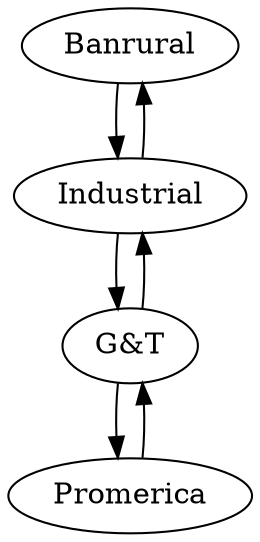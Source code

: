 digraph G{Nodo0[label="Banrural"];Nodo1[label="Industrial"];Nodo0 -> Nodo1;Nodo1 -> Nodo0;Nodo2[label="G&T"];Nodo1 -> Nodo2;Nodo2 -> Nodo1;Nodo3[label="Promerica"];Nodo2 -> Nodo3;Nodo3 -> Nodo2;}